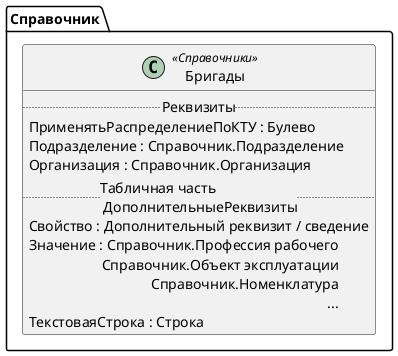 ﻿@startuml Бригады
'!include templates.wsd
'..\include templates.wsd
class Справочник.Бригады as "Бригады" <<Справочники>>
{
..Реквизиты..
ПрименятьРаспределениеПоКТУ : Булево
Подразделение : Справочник.Подразделение
Организация : Справочник.Организация
..Табличная часть \n ДополнительныеРеквизиты..
Свойство : Дополнительный реквизит / сведение
Значение : Справочник.Профессия рабочего\rСправочник.Объект эксплуатации\rСправочник.Номенклатура\r...
ТекстоваяСтрока : Строка
}
@enduml
